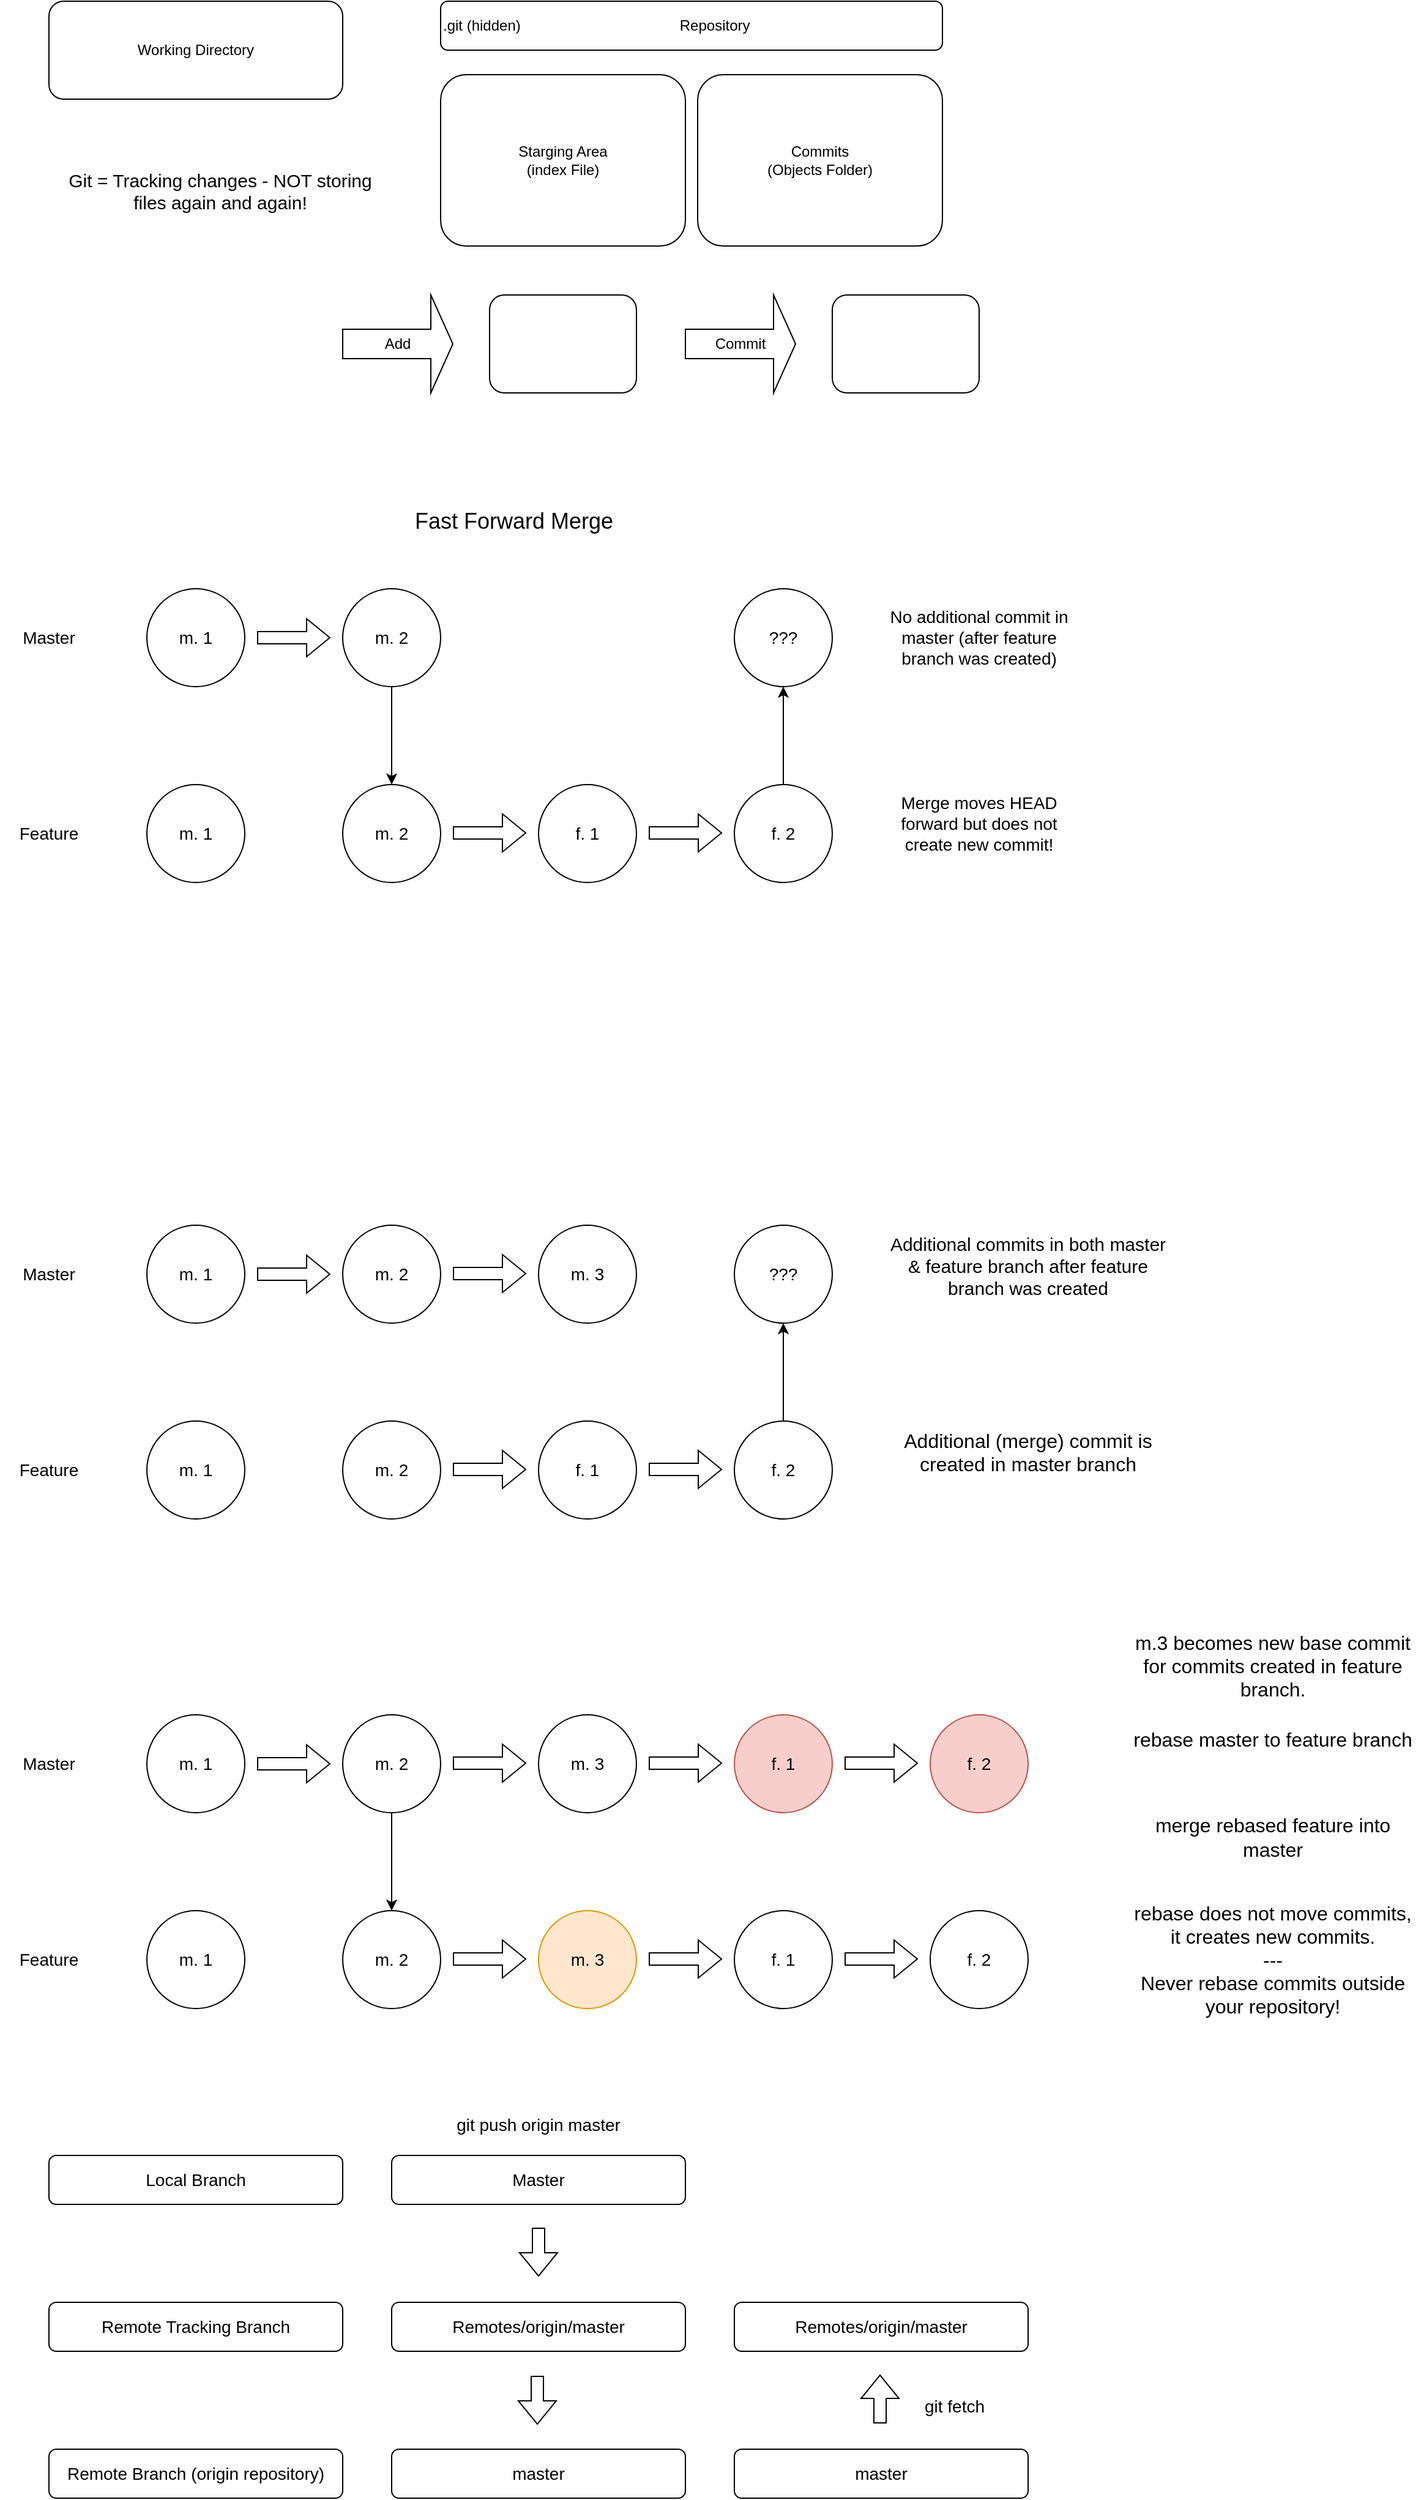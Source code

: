 <mxfile version="27.1.5">
  <diagram name="Page-1" id="PkKd_JiGjUPgfaHdr4iB">
    <mxGraphModel dx="1042" dy="563" grid="1" gridSize="10" guides="1" tooltips="1" connect="1" arrows="1" fold="1" page="1" pageScale="1" pageWidth="850" pageHeight="1100" math="0" shadow="0">
      <root>
        <mxCell id="0" />
        <mxCell id="1" parent="0" />
        <mxCell id="DVuYbELzHZqkL_Al9vvK-1" value="Working Directory" style="rounded=1;whiteSpace=wrap;html=1;" parent="1" vertex="1">
          <mxGeometry x="40" y="40" width="240" height="80" as="geometry" />
        </mxCell>
        <mxCell id="DVuYbELzHZqkL_Al9vvK-2" value="&lt;div align=&quot;left&quot;&gt;.git (hidden)&amp;nbsp;&amp;nbsp;&amp;nbsp;&amp;nbsp;&amp;nbsp;&amp;nbsp;&amp;nbsp;&amp;nbsp;&amp;nbsp;&amp;nbsp;&amp;nbsp;&amp;nbsp;&amp;nbsp;&amp;nbsp;&amp;nbsp;&amp;nbsp;&amp;nbsp;&amp;nbsp;&amp;nbsp;&amp;nbsp;&amp;nbsp;&amp;nbsp;&amp;nbsp;&amp;nbsp;&amp;nbsp;&amp;nbsp;&amp;nbsp;&amp;nbsp;&amp;nbsp;&amp;nbsp;&amp;nbsp;&amp;nbsp;&amp;nbsp;&amp;nbsp;&amp;nbsp;&amp;nbsp;&amp;nbsp;&amp;nbsp; Repository&lt;br&gt;&lt;/div&gt;" style="rounded=1;whiteSpace=wrap;html=1;align=left;" parent="1" vertex="1">
          <mxGeometry x="360" y="40" width="410" height="40" as="geometry" />
        </mxCell>
        <mxCell id="DVuYbELzHZqkL_Al9vvK-3" value="Starging Area&lt;br&gt;(index File)" style="rounded=1;whiteSpace=wrap;html=1;" parent="1" vertex="1">
          <mxGeometry x="360" y="100" width="200" height="140" as="geometry" />
        </mxCell>
        <mxCell id="DVuYbELzHZqkL_Al9vvK-4" value="Commits&lt;br&gt;(Objects Folder)" style="rounded=1;whiteSpace=wrap;html=1;" parent="1" vertex="1">
          <mxGeometry x="570" y="100" width="200" height="140" as="geometry" />
        </mxCell>
        <mxCell id="DVuYbELzHZqkL_Al9vvK-7" value="Add" style="shape=singleArrow;whiteSpace=wrap;html=1;" parent="1" vertex="1">
          <mxGeometry x="280" y="280" width="90" height="80" as="geometry" />
        </mxCell>
        <mxCell id="DVuYbELzHZqkL_Al9vvK-8" value="" style="rounded=1;whiteSpace=wrap;html=1;" parent="1" vertex="1">
          <mxGeometry x="400" y="280" width="120" height="80" as="geometry" />
        </mxCell>
        <mxCell id="DVuYbELzHZqkL_Al9vvK-9" value="Commit" style="shape=singleArrow;whiteSpace=wrap;html=1;" parent="1" vertex="1">
          <mxGeometry x="560" y="280" width="90" height="80" as="geometry" />
        </mxCell>
        <mxCell id="DVuYbELzHZqkL_Al9vvK-10" value="" style="rounded=1;whiteSpace=wrap;html=1;" parent="1" vertex="1">
          <mxGeometry x="680" y="280" width="120" height="80" as="geometry" />
        </mxCell>
        <mxCell id="DVuYbELzHZqkL_Al9vvK-11" value="&lt;font style=&quot;font-size: 15px;&quot;&gt;Git = Tracking changes - NOT storing files again and again!&lt;/font&gt;" style="text;html=1;align=center;verticalAlign=middle;whiteSpace=wrap;rounded=0;" parent="1" vertex="1">
          <mxGeometry x="40" y="160" width="280" height="70" as="geometry" />
        </mxCell>
        <mxCell id="inyvIdADmEni137RxyFw-1" value="Master" style="text;html=1;align=center;verticalAlign=middle;whiteSpace=wrap;rounded=0;fontSize=14;" parent="1" vertex="1">
          <mxGeometry y="540" width="80" height="40" as="geometry" />
        </mxCell>
        <mxCell id="inyvIdADmEni137RxyFw-2" value="&lt;font&gt;m. 1&lt;/font&gt;" style="ellipse;whiteSpace=wrap;html=1;aspect=fixed;fontSize=14;" parent="1" vertex="1">
          <mxGeometry x="120" y="520" width="80" height="80" as="geometry" />
        </mxCell>
        <mxCell id="inyvIdADmEni137RxyFw-3" value="&lt;font&gt;m. 2&lt;br&gt;&lt;/font&gt;" style="ellipse;whiteSpace=wrap;html=1;aspect=fixed;fontSize=14;" parent="1" vertex="1">
          <mxGeometry x="280" y="520" width="80" height="80" as="geometry" />
        </mxCell>
        <mxCell id="inyvIdADmEni137RxyFw-4" value="" style="shape=flexArrow;endArrow=classic;html=1;rounded=0;" parent="1" edge="1">
          <mxGeometry width="50" height="50" relative="1" as="geometry">
            <mxPoint x="210" y="560" as="sourcePoint" />
            <mxPoint x="270" y="560" as="targetPoint" />
          </mxGeometry>
        </mxCell>
        <mxCell id="inyvIdADmEni137RxyFw-5" value="Feature" style="text;html=1;align=center;verticalAlign=middle;whiteSpace=wrap;rounded=0;fontSize=14;" parent="1" vertex="1">
          <mxGeometry y="700" width="80" height="40" as="geometry" />
        </mxCell>
        <mxCell id="inyvIdADmEni137RxyFw-6" value="&lt;font&gt;m. 1&lt;/font&gt;" style="ellipse;whiteSpace=wrap;html=1;aspect=fixed;fontSize=14;" parent="1" vertex="1">
          <mxGeometry x="120" y="680" width="80" height="80" as="geometry" />
        </mxCell>
        <mxCell id="inyvIdADmEni137RxyFw-7" value="&lt;font&gt;m. 2&lt;br&gt;&lt;/font&gt;" style="ellipse;whiteSpace=wrap;html=1;aspect=fixed;fontSize=14;" parent="1" vertex="1">
          <mxGeometry x="280" y="680" width="80" height="80" as="geometry" />
        </mxCell>
        <mxCell id="inyvIdADmEni137RxyFw-8" value="" style="endArrow=classic;html=1;rounded=0;entryX=0.5;entryY=0;entryDx=0;entryDy=0;exitX=0.5;exitY=1;exitDx=0;exitDy=0;" parent="1" source="inyvIdADmEni137RxyFw-3" target="inyvIdADmEni137RxyFw-7" edge="1">
          <mxGeometry width="50" height="50" relative="1" as="geometry">
            <mxPoint x="320" y="610" as="sourcePoint" />
            <mxPoint x="370" y="560" as="targetPoint" />
          </mxGeometry>
        </mxCell>
        <mxCell id="inyvIdADmEni137RxyFw-9" value="&lt;font&gt;f. 1&lt;/font&gt;" style="ellipse;whiteSpace=wrap;html=1;aspect=fixed;fontSize=14;" parent="1" vertex="1">
          <mxGeometry x="440" y="680" width="80" height="80" as="geometry" />
        </mxCell>
        <mxCell id="inyvIdADmEni137RxyFw-10" value="&lt;font&gt;f. 2&lt;br&gt;&lt;/font&gt;" style="ellipse;whiteSpace=wrap;html=1;aspect=fixed;fontSize=14;" parent="1" vertex="1">
          <mxGeometry x="600" y="680" width="80" height="80" as="geometry" />
        </mxCell>
        <mxCell id="inyvIdADmEni137RxyFw-12" value="" style="shape=flexArrow;endArrow=classic;html=1;rounded=0;" parent="1" edge="1">
          <mxGeometry width="50" height="50" relative="1" as="geometry">
            <mxPoint x="370" y="719.5" as="sourcePoint" />
            <mxPoint x="430" y="719.5" as="targetPoint" />
          </mxGeometry>
        </mxCell>
        <mxCell id="inyvIdADmEni137RxyFw-13" value="" style="shape=flexArrow;endArrow=classic;html=1;rounded=0;" parent="1" edge="1">
          <mxGeometry width="50" height="50" relative="1" as="geometry">
            <mxPoint x="530" y="719.5" as="sourcePoint" />
            <mxPoint x="590" y="719.5" as="targetPoint" />
          </mxGeometry>
        </mxCell>
        <mxCell id="inyvIdADmEni137RxyFw-14" value="???" style="ellipse;whiteSpace=wrap;html=1;aspect=fixed;fontSize=14;" parent="1" vertex="1">
          <mxGeometry x="600" y="520" width="80" height="80" as="geometry" />
        </mxCell>
        <mxCell id="inyvIdADmEni137RxyFw-15" value="No additional commit in master (after feature branch was created)" style="text;html=1;align=center;verticalAlign=middle;whiteSpace=wrap;rounded=0;fontSize=14;" parent="1" vertex="1">
          <mxGeometry x="720" y="520" width="160" height="80" as="geometry" />
        </mxCell>
        <mxCell id="inyvIdADmEni137RxyFw-16" value="" style="endArrow=classic;html=1;rounded=0;entryX=0.5;entryY=1;entryDx=0;entryDy=0;" parent="1" target="inyvIdADmEni137RxyFw-14" edge="1">
          <mxGeometry width="50" height="50" relative="1" as="geometry">
            <mxPoint x="640" y="680" as="sourcePoint" />
            <mxPoint x="690" y="630" as="targetPoint" />
          </mxGeometry>
        </mxCell>
        <mxCell id="inyvIdADmEni137RxyFw-17" value="Merge moves HEAD forward but does not create new commit!" style="text;whiteSpace=wrap;align=center;fontSize=14;" parent="1" vertex="1">
          <mxGeometry x="720" y="680" width="160" height="80" as="geometry" />
        </mxCell>
        <mxCell id="inyvIdADmEni137RxyFw-18" value="&lt;font style=&quot;font-size: 18px;&quot;&gt;Fast Forward Merge&lt;/font&gt;" style="text;html=1;align=center;verticalAlign=middle;whiteSpace=wrap;rounded=0;" parent="1" vertex="1">
          <mxGeometry x="320" y="450" width="200" height="30" as="geometry" />
        </mxCell>
        <mxCell id="inyvIdADmEni137RxyFw-19" value="Master" style="text;html=1;align=center;verticalAlign=middle;whiteSpace=wrap;rounded=0;fontSize=14;" parent="1" vertex="1">
          <mxGeometry y="1060" width="80" height="40" as="geometry" />
        </mxCell>
        <mxCell id="inyvIdADmEni137RxyFw-20" value="&lt;font&gt;m. 1&lt;/font&gt;" style="ellipse;whiteSpace=wrap;html=1;aspect=fixed;fontSize=14;" parent="1" vertex="1">
          <mxGeometry x="120" y="1040" width="80" height="80" as="geometry" />
        </mxCell>
        <mxCell id="inyvIdADmEni137RxyFw-21" value="&lt;font&gt;m. 2&lt;br&gt;&lt;/font&gt;" style="ellipse;whiteSpace=wrap;html=1;aspect=fixed;fontSize=14;" parent="1" vertex="1">
          <mxGeometry x="280" y="1040" width="80" height="80" as="geometry" />
        </mxCell>
        <mxCell id="inyvIdADmEni137RxyFw-22" value="" style="shape=flexArrow;endArrow=classic;html=1;rounded=0;" parent="1" edge="1">
          <mxGeometry width="50" height="50" relative="1" as="geometry">
            <mxPoint x="210" y="1080" as="sourcePoint" />
            <mxPoint x="270" y="1080" as="targetPoint" />
          </mxGeometry>
        </mxCell>
        <mxCell id="inyvIdADmEni137RxyFw-23" value="Feature" style="text;html=1;align=center;verticalAlign=middle;whiteSpace=wrap;rounded=0;fontSize=14;" parent="1" vertex="1">
          <mxGeometry y="1220" width="80" height="40" as="geometry" />
        </mxCell>
        <mxCell id="inyvIdADmEni137RxyFw-24" value="&lt;font&gt;m. 1&lt;/font&gt;" style="ellipse;whiteSpace=wrap;html=1;aspect=fixed;fontSize=14;" parent="1" vertex="1">
          <mxGeometry x="120" y="1200" width="80" height="80" as="geometry" />
        </mxCell>
        <mxCell id="inyvIdADmEni137RxyFw-25" value="&lt;font&gt;m. 2&lt;br&gt;&lt;/font&gt;" style="ellipse;whiteSpace=wrap;html=1;aspect=fixed;fontSize=14;" parent="1" vertex="1">
          <mxGeometry x="280" y="1200" width="80" height="80" as="geometry" />
        </mxCell>
        <mxCell id="inyvIdADmEni137RxyFw-26" value="&lt;font&gt;f. 1&lt;/font&gt;" style="ellipse;whiteSpace=wrap;html=1;aspect=fixed;fontSize=14;" parent="1" vertex="1">
          <mxGeometry x="440" y="1200" width="80" height="80" as="geometry" />
        </mxCell>
        <mxCell id="inyvIdADmEni137RxyFw-27" value="&lt;font&gt;f. 2&lt;br&gt;&lt;/font&gt;" style="ellipse;whiteSpace=wrap;html=1;aspect=fixed;fontSize=14;" parent="1" vertex="1">
          <mxGeometry x="600" y="1200" width="80" height="80" as="geometry" />
        </mxCell>
        <mxCell id="inyvIdADmEni137RxyFw-28" value="" style="shape=flexArrow;endArrow=classic;html=1;rounded=0;" parent="1" edge="1">
          <mxGeometry width="50" height="50" relative="1" as="geometry">
            <mxPoint x="370" y="1239.5" as="sourcePoint" />
            <mxPoint x="430" y="1239.5" as="targetPoint" />
          </mxGeometry>
        </mxCell>
        <mxCell id="inyvIdADmEni137RxyFw-29" value="&lt;font&gt;m. 3&lt;br&gt;&lt;/font&gt;" style="ellipse;whiteSpace=wrap;html=1;aspect=fixed;fontSize=14;" parent="1" vertex="1">
          <mxGeometry x="440" y="1040" width="80" height="80" as="geometry" />
        </mxCell>
        <mxCell id="inyvIdADmEni137RxyFw-30" value="" style="shape=flexArrow;endArrow=classic;html=1;rounded=0;" parent="1" edge="1">
          <mxGeometry width="50" height="50" relative="1" as="geometry">
            <mxPoint x="370" y="1079.5" as="sourcePoint" />
            <mxPoint x="430" y="1079.5" as="targetPoint" />
          </mxGeometry>
        </mxCell>
        <mxCell id="inyvIdADmEni137RxyFw-31" value="" style="shape=flexArrow;endArrow=classic;html=1;rounded=0;" parent="1" edge="1">
          <mxGeometry width="50" height="50" relative="1" as="geometry">
            <mxPoint x="530" y="1239.5" as="sourcePoint" />
            <mxPoint x="590" y="1239.5" as="targetPoint" />
          </mxGeometry>
        </mxCell>
        <mxCell id="inyvIdADmEni137RxyFw-32" value="???" style="ellipse;whiteSpace=wrap;html=1;aspect=fixed;fontSize=14;" parent="1" vertex="1">
          <mxGeometry x="600" y="1040" width="80" height="80" as="geometry" />
        </mxCell>
        <mxCell id="inyvIdADmEni137RxyFw-33" value="" style="endArrow=classic;html=1;rounded=0;entryX=0.5;entryY=1;entryDx=0;entryDy=0;" parent="1" target="inyvIdADmEni137RxyFw-32" edge="1">
          <mxGeometry width="50" height="50" relative="1" as="geometry">
            <mxPoint x="640" y="1200" as="sourcePoint" />
            <mxPoint x="690" y="1150" as="targetPoint" />
          </mxGeometry>
        </mxCell>
        <mxCell id="inyvIdADmEni137RxyFw-34" value="Additional commits in both master &amp; feature branch after feature branch was created" style="text;whiteSpace=wrap;align=center;fontSize=15;" parent="1" vertex="1">
          <mxGeometry x="720" y="1040" width="240" height="80" as="geometry" />
        </mxCell>
        <mxCell id="inyvIdADmEni137RxyFw-35" value="Additional (merge) commit is created in master branch" style="text;whiteSpace=wrap;align=center;fontSize=16;" parent="1" vertex="1">
          <mxGeometry x="720" y="1200" width="240" height="80" as="geometry" />
        </mxCell>
        <mxCell id="1Ky3Qcy9TLfeJBqsWoGZ-1" value="Master" style="text;html=1;align=center;verticalAlign=middle;whiteSpace=wrap;rounded=0;fontSize=14;" parent="1" vertex="1">
          <mxGeometry y="1460" width="80" height="40" as="geometry" />
        </mxCell>
        <mxCell id="1Ky3Qcy9TLfeJBqsWoGZ-2" value="&lt;font&gt;m. 1&lt;/font&gt;" style="ellipse;whiteSpace=wrap;html=1;aspect=fixed;fontSize=14;" parent="1" vertex="1">
          <mxGeometry x="120" y="1440" width="80" height="80" as="geometry" />
        </mxCell>
        <mxCell id="1Ky3Qcy9TLfeJBqsWoGZ-3" value="&lt;font&gt;m. 2&lt;br&gt;&lt;/font&gt;" style="ellipse;whiteSpace=wrap;html=1;aspect=fixed;fontSize=14;" parent="1" vertex="1">
          <mxGeometry x="280" y="1440" width="80" height="80" as="geometry" />
        </mxCell>
        <mxCell id="1Ky3Qcy9TLfeJBqsWoGZ-4" value="" style="shape=flexArrow;endArrow=classic;html=1;rounded=0;" parent="1" edge="1">
          <mxGeometry width="50" height="50" relative="1" as="geometry">
            <mxPoint x="210" y="1480" as="sourcePoint" />
            <mxPoint x="270" y="1480" as="targetPoint" />
          </mxGeometry>
        </mxCell>
        <mxCell id="1Ky3Qcy9TLfeJBqsWoGZ-5" value="&lt;font&gt;m. 3&lt;br&gt;&lt;/font&gt;" style="ellipse;whiteSpace=wrap;html=1;aspect=fixed;fontSize=14;" parent="1" vertex="1">
          <mxGeometry x="440" y="1440" width="80" height="80" as="geometry" />
        </mxCell>
        <mxCell id="1Ky3Qcy9TLfeJBqsWoGZ-6" value="" style="shape=flexArrow;endArrow=classic;html=1;rounded=0;" parent="1" edge="1">
          <mxGeometry width="50" height="50" relative="1" as="geometry">
            <mxPoint x="370" y="1479.5" as="sourcePoint" />
            <mxPoint x="430" y="1479.5" as="targetPoint" />
          </mxGeometry>
        </mxCell>
        <mxCell id="1Ky3Qcy9TLfeJBqsWoGZ-7" value="Feature" style="text;html=1;align=center;verticalAlign=middle;whiteSpace=wrap;rounded=0;fontSize=14;" parent="1" vertex="1">
          <mxGeometry y="1620" width="80" height="40" as="geometry" />
        </mxCell>
        <mxCell id="1Ky3Qcy9TLfeJBqsWoGZ-8" value="&lt;font&gt;m. 1&lt;/font&gt;" style="ellipse;whiteSpace=wrap;html=1;aspect=fixed;fontSize=14;" parent="1" vertex="1">
          <mxGeometry x="120" y="1600" width="80" height="80" as="geometry" />
        </mxCell>
        <mxCell id="1Ky3Qcy9TLfeJBqsWoGZ-9" value="&lt;font&gt;m. 2&lt;br&gt;&lt;/font&gt;" style="ellipse;whiteSpace=wrap;html=1;aspect=fixed;fontSize=14;" parent="1" vertex="1">
          <mxGeometry x="280" y="1600" width="80" height="80" as="geometry" />
        </mxCell>
        <mxCell id="1Ky3Qcy9TLfeJBqsWoGZ-11" value="" style="shape=flexArrow;endArrow=classic;html=1;rounded=0;" parent="1" edge="1">
          <mxGeometry width="50" height="50" relative="1" as="geometry">
            <mxPoint x="370" y="1639.5" as="sourcePoint" />
            <mxPoint x="430" y="1639.5" as="targetPoint" />
          </mxGeometry>
        </mxCell>
        <mxCell id="1Ky3Qcy9TLfeJBqsWoGZ-14" value="&lt;font&gt;m. 3&lt;br&gt;&lt;/font&gt;" style="ellipse;whiteSpace=wrap;html=1;aspect=fixed;fontSize=14;fillColor=#ffe6cc;strokeColor=#d79b00;" parent="1" vertex="1">
          <mxGeometry x="440" y="1600" width="80" height="80" as="geometry" />
        </mxCell>
        <mxCell id="1Ky3Qcy9TLfeJBqsWoGZ-15" value="" style="endArrow=classic;html=1;rounded=0;" parent="1" target="1Ky3Qcy9TLfeJBqsWoGZ-9" edge="1">
          <mxGeometry width="50" height="50" relative="1" as="geometry">
            <mxPoint x="320" y="1520" as="sourcePoint" />
            <mxPoint x="370" y="1470" as="targetPoint" />
          </mxGeometry>
        </mxCell>
        <mxCell id="1Ky3Qcy9TLfeJBqsWoGZ-20" value="&lt;font&gt;f. 1&lt;/font&gt;" style="ellipse;whiteSpace=wrap;html=1;aspect=fixed;fontSize=14;" parent="1" vertex="1">
          <mxGeometry x="600" y="1600" width="80" height="80" as="geometry" />
        </mxCell>
        <mxCell id="1Ky3Qcy9TLfeJBqsWoGZ-21" value="&lt;font&gt;f. 2&lt;br&gt;&lt;/font&gt;" style="ellipse;whiteSpace=wrap;html=1;aspect=fixed;fontSize=14;" parent="1" vertex="1">
          <mxGeometry x="760" y="1600" width="80" height="80" as="geometry" />
        </mxCell>
        <mxCell id="1Ky3Qcy9TLfeJBqsWoGZ-22" value="" style="shape=flexArrow;endArrow=classic;html=1;rounded=0;" parent="1" edge="1">
          <mxGeometry width="50" height="50" relative="1" as="geometry">
            <mxPoint x="530" y="1639.5" as="sourcePoint" />
            <mxPoint x="590" y="1639.5" as="targetPoint" />
          </mxGeometry>
        </mxCell>
        <mxCell id="1Ky3Qcy9TLfeJBqsWoGZ-23" value="" style="shape=flexArrow;endArrow=classic;html=1;rounded=0;" parent="1" edge="1">
          <mxGeometry width="50" height="50" relative="1" as="geometry">
            <mxPoint x="690" y="1639.5" as="sourcePoint" />
            <mxPoint x="750" y="1639.5" as="targetPoint" />
          </mxGeometry>
        </mxCell>
        <mxCell id="1Ky3Qcy9TLfeJBqsWoGZ-24" value="&lt;font&gt;f. 1&lt;/font&gt;" style="ellipse;whiteSpace=wrap;html=1;aspect=fixed;fontSize=14;fillColor=#f8cecc;strokeColor=#b85450;" parent="1" vertex="1">
          <mxGeometry x="600" y="1440" width="80" height="80" as="geometry" />
        </mxCell>
        <mxCell id="1Ky3Qcy9TLfeJBqsWoGZ-25" value="&lt;font&gt;f. 2&lt;br&gt;&lt;/font&gt;" style="ellipse;whiteSpace=wrap;html=1;aspect=fixed;fontSize=14;fillColor=#f8cecc;strokeColor=#b85450;" parent="1" vertex="1">
          <mxGeometry x="760" y="1440" width="80" height="80" as="geometry" />
        </mxCell>
        <mxCell id="1Ky3Qcy9TLfeJBqsWoGZ-26" value="" style="shape=flexArrow;endArrow=classic;html=1;rounded=0;" parent="1" edge="1">
          <mxGeometry width="50" height="50" relative="1" as="geometry">
            <mxPoint x="530" y="1479.5" as="sourcePoint" />
            <mxPoint x="590" y="1479.5" as="targetPoint" />
          </mxGeometry>
        </mxCell>
        <mxCell id="1Ky3Qcy9TLfeJBqsWoGZ-27" value="" style="shape=flexArrow;endArrow=classic;html=1;rounded=0;" parent="1" edge="1">
          <mxGeometry width="50" height="50" relative="1" as="geometry">
            <mxPoint x="690" y="1479.5" as="sourcePoint" />
            <mxPoint x="750" y="1479.5" as="targetPoint" />
          </mxGeometry>
        </mxCell>
        <mxCell id="1Ky3Qcy9TLfeJBqsWoGZ-28" value="m.3 becomes new base commit for commits created in feature branch." style="text;html=1;align=center;verticalAlign=middle;whiteSpace=wrap;rounded=0;fontSize=16;" parent="1" vertex="1">
          <mxGeometry x="920" y="1360" width="240" height="80" as="geometry" />
        </mxCell>
        <mxCell id="1Ky3Qcy9TLfeJBqsWoGZ-29" value="rebase master to feature branch" style="text;html=1;align=center;verticalAlign=middle;whiteSpace=wrap;rounded=0;fontSize=16;" parent="1" vertex="1">
          <mxGeometry x="920" y="1440" width="240" height="40" as="geometry" />
        </mxCell>
        <mxCell id="1Ky3Qcy9TLfeJBqsWoGZ-30" value="merge rebased feature into master" style="text;html=1;align=center;verticalAlign=middle;whiteSpace=wrap;rounded=0;fontSize=16;" parent="1" vertex="1">
          <mxGeometry x="920" y="1520" width="240" height="40" as="geometry" />
        </mxCell>
        <mxCell id="1Ky3Qcy9TLfeJBqsWoGZ-31" value="&lt;div&gt;rebase does not move commits, it creates new commits.&lt;/div&gt;&lt;div&gt;---&lt;/div&gt;&lt;div&gt;Never rebase commits outside your repository!&lt;br&gt;&lt;/div&gt;" style="text;html=1;align=center;verticalAlign=middle;whiteSpace=wrap;rounded=0;fontSize=16;" parent="1" vertex="1">
          <mxGeometry x="920" y="1600" width="240" height="80" as="geometry" />
        </mxCell>
        <mxCell id="pKciE0PQjw8IJ3S3WyIL-1" value="Local Branch" style="rounded=1;whiteSpace=wrap;html=1;fontSize=14;" vertex="1" parent="1">
          <mxGeometry x="40" y="1800" width="240" height="40" as="geometry" />
        </mxCell>
        <mxCell id="pKciE0PQjw8IJ3S3WyIL-2" value="Master" style="rounded=1;whiteSpace=wrap;html=1;fontSize=14;" vertex="1" parent="1">
          <mxGeometry x="320" y="1800" width="240" height="40" as="geometry" />
        </mxCell>
        <mxCell id="pKciE0PQjw8IJ3S3WyIL-3" value="git push origin master" style="text;html=1;align=center;verticalAlign=middle;whiteSpace=wrap;rounded=0;fontSize=14;" vertex="1" parent="1">
          <mxGeometry x="320" y="1760" width="240" height="30" as="geometry" />
        </mxCell>
        <mxCell id="pKciE0PQjw8IJ3S3WyIL-4" value="Remote Tracking Branch" style="rounded=1;whiteSpace=wrap;html=1;fontSize=14;" vertex="1" parent="1">
          <mxGeometry x="40" y="1920" width="240" height="40" as="geometry" />
        </mxCell>
        <mxCell id="pKciE0PQjw8IJ3S3WyIL-5" value="Remotes/origin/master" style="rounded=1;whiteSpace=wrap;html=1;fontSize=14;" vertex="1" parent="1">
          <mxGeometry x="320" y="1920" width="240" height="40" as="geometry" />
        </mxCell>
        <mxCell id="pKciE0PQjw8IJ3S3WyIL-6" value="Remote Branch (origin repository)" style="rounded=1;whiteSpace=wrap;html=1;fontSize=14;" vertex="1" parent="1">
          <mxGeometry x="40" y="2040" width="240" height="40" as="geometry" />
        </mxCell>
        <mxCell id="pKciE0PQjw8IJ3S3WyIL-7" value="master" style="rounded=1;whiteSpace=wrap;html=1;fontSize=14;" vertex="1" parent="1">
          <mxGeometry x="320" y="2040" width="240" height="40" as="geometry" />
        </mxCell>
        <mxCell id="pKciE0PQjw8IJ3S3WyIL-8" value="" style="shape=flexArrow;endArrow=classic;html=1;rounded=0;" edge="1" parent="1">
          <mxGeometry width="50" height="50" relative="1" as="geometry">
            <mxPoint x="440" y="1859" as="sourcePoint" />
            <mxPoint x="440" y="1899" as="targetPoint" />
          </mxGeometry>
        </mxCell>
        <mxCell id="pKciE0PQjw8IJ3S3WyIL-9" value="" style="shape=flexArrow;endArrow=classic;html=1;rounded=0;" edge="1" parent="1">
          <mxGeometry width="50" height="50" relative="1" as="geometry">
            <mxPoint x="439" y="1980" as="sourcePoint" />
            <mxPoint x="439" y="2020" as="targetPoint" />
          </mxGeometry>
        </mxCell>
        <mxCell id="pKciE0PQjw8IJ3S3WyIL-10" value="Remotes/origin/master" style="rounded=1;whiteSpace=wrap;html=1;fontSize=14;" vertex="1" parent="1">
          <mxGeometry x="600" y="1920" width="240" height="40" as="geometry" />
        </mxCell>
        <mxCell id="pKciE0PQjw8IJ3S3WyIL-11" value="" style="shape=flexArrow;endArrow=classic;html=1;rounded=0;" edge="1" parent="1">
          <mxGeometry width="50" height="50" relative="1" as="geometry">
            <mxPoint x="719" y="2019" as="sourcePoint" />
            <mxPoint x="719" y="1979" as="targetPoint" />
          </mxGeometry>
        </mxCell>
        <mxCell id="pKciE0PQjw8IJ3S3WyIL-12" value="master" style="rounded=1;whiteSpace=wrap;html=1;fontSize=14;" vertex="1" parent="1">
          <mxGeometry x="600" y="2040" width="240" height="40" as="geometry" />
        </mxCell>
        <mxCell id="pKciE0PQjw8IJ3S3WyIL-13" value="git fetch" style="text;html=1;align=center;verticalAlign=middle;whiteSpace=wrap;rounded=0;fontSize=14;" vertex="1" parent="1">
          <mxGeometry x="750" y="1990" width="60" height="30" as="geometry" />
        </mxCell>
      </root>
    </mxGraphModel>
  </diagram>
</mxfile>
